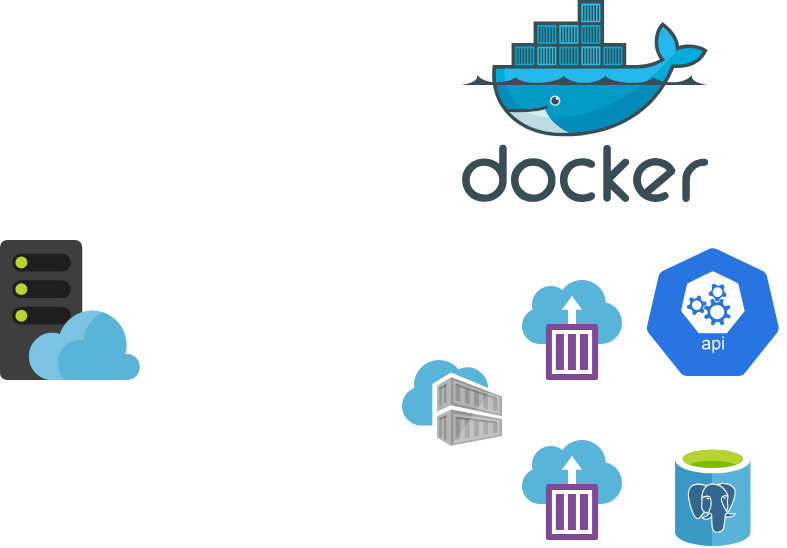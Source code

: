 <mxfile version="21.0.2" type="device"><diagram name="Pagina-1" id="2G5W3MWI42aWoaZz0GIz"><mxGraphModel dx="819" dy="404" grid="1" gridSize="10" guides="1" tooltips="1" connect="1" arrows="1" fold="1" page="1" pageScale="1" pageWidth="827" pageHeight="1169" math="0" shadow="0"><root><mxCell id="0"/><mxCell id="1" parent="0"/><mxCell id="NvZMDMLk340g0xx0XUxt-1" value="" style="sketch=0;aspect=fixed;html=1;points=[];align=center;image;fontSize=12;image=img/lib/mscae/Docker.svg;" vertex="1" parent="1"><mxGeometry x="610" y="80" width="123.17" height="101" as="geometry"/></mxCell><mxCell id="NvZMDMLk340g0xx0XUxt-2" value="" style="sketch=0;aspect=fixed;html=1;points=[];align=center;image;fontSize=12;image=img/lib/mscae/WebHosting.svg;" vertex="1" parent="1"><mxGeometry x="379" y="200" width="70" height="70" as="geometry"/></mxCell><mxCell id="NvZMDMLk340g0xx0XUxt-3" value="" style="sketch=0;aspect=fixed;html=1;points=[];align=center;image;fontSize=12;image=img/lib/mscae/Azure_Database_for_PostgreSQL_servers.svg;" vertex="1" parent="1"><mxGeometry x="716.42" y="303" width="38" height="50" as="geometry"/></mxCell><mxCell id="NvZMDMLk340g0xx0XUxt-4" value="" style="sketch=0;aspect=fixed;html=1;points=[];align=center;image;fontSize=12;image=img/lib/mscae/Container_Instances.svg;" vertex="1" parent="1"><mxGeometry x="640" y="300" width="50" height="50" as="geometry"/></mxCell><mxCell id="NvZMDMLk340g0xx0XUxt-5" value="" style="sketch=0;aspect=fixed;html=1;points=[];align=center;image;fontSize=12;image=img/lib/mscae/Container_Registries.svg;" vertex="1" parent="1"><mxGeometry x="580" y="260" width="50" height="43" as="geometry"/></mxCell><mxCell id="NvZMDMLk340g0xx0XUxt-6" value="" style="sketch=0;aspect=fixed;html=1;points=[];align=center;image;fontSize=12;image=img/lib/mscae/Container_Instances.svg;" vertex="1" parent="1"><mxGeometry x="640" y="220" width="50" height="50" as="geometry"/></mxCell><mxCell id="NvZMDMLk340g0xx0XUxt-7" value="" style="sketch=0;html=1;dashed=0;whitespace=wrap;fillColor=#2875E2;strokeColor=#ffffff;points=[[0.005,0.63,0],[0.1,0.2,0],[0.9,0.2,0],[0.5,0,0],[0.995,0.63,0],[0.72,0.99,0],[0.5,1,0],[0.28,0.99,0]];verticalLabelPosition=bottom;align=center;verticalAlign=top;shape=mxgraph.kubernetes.icon;prIcon=api" vertex="1" parent="1"><mxGeometry x="700" y="202" width="70.83" height="68" as="geometry"/></mxCell></root></mxGraphModel></diagram></mxfile>